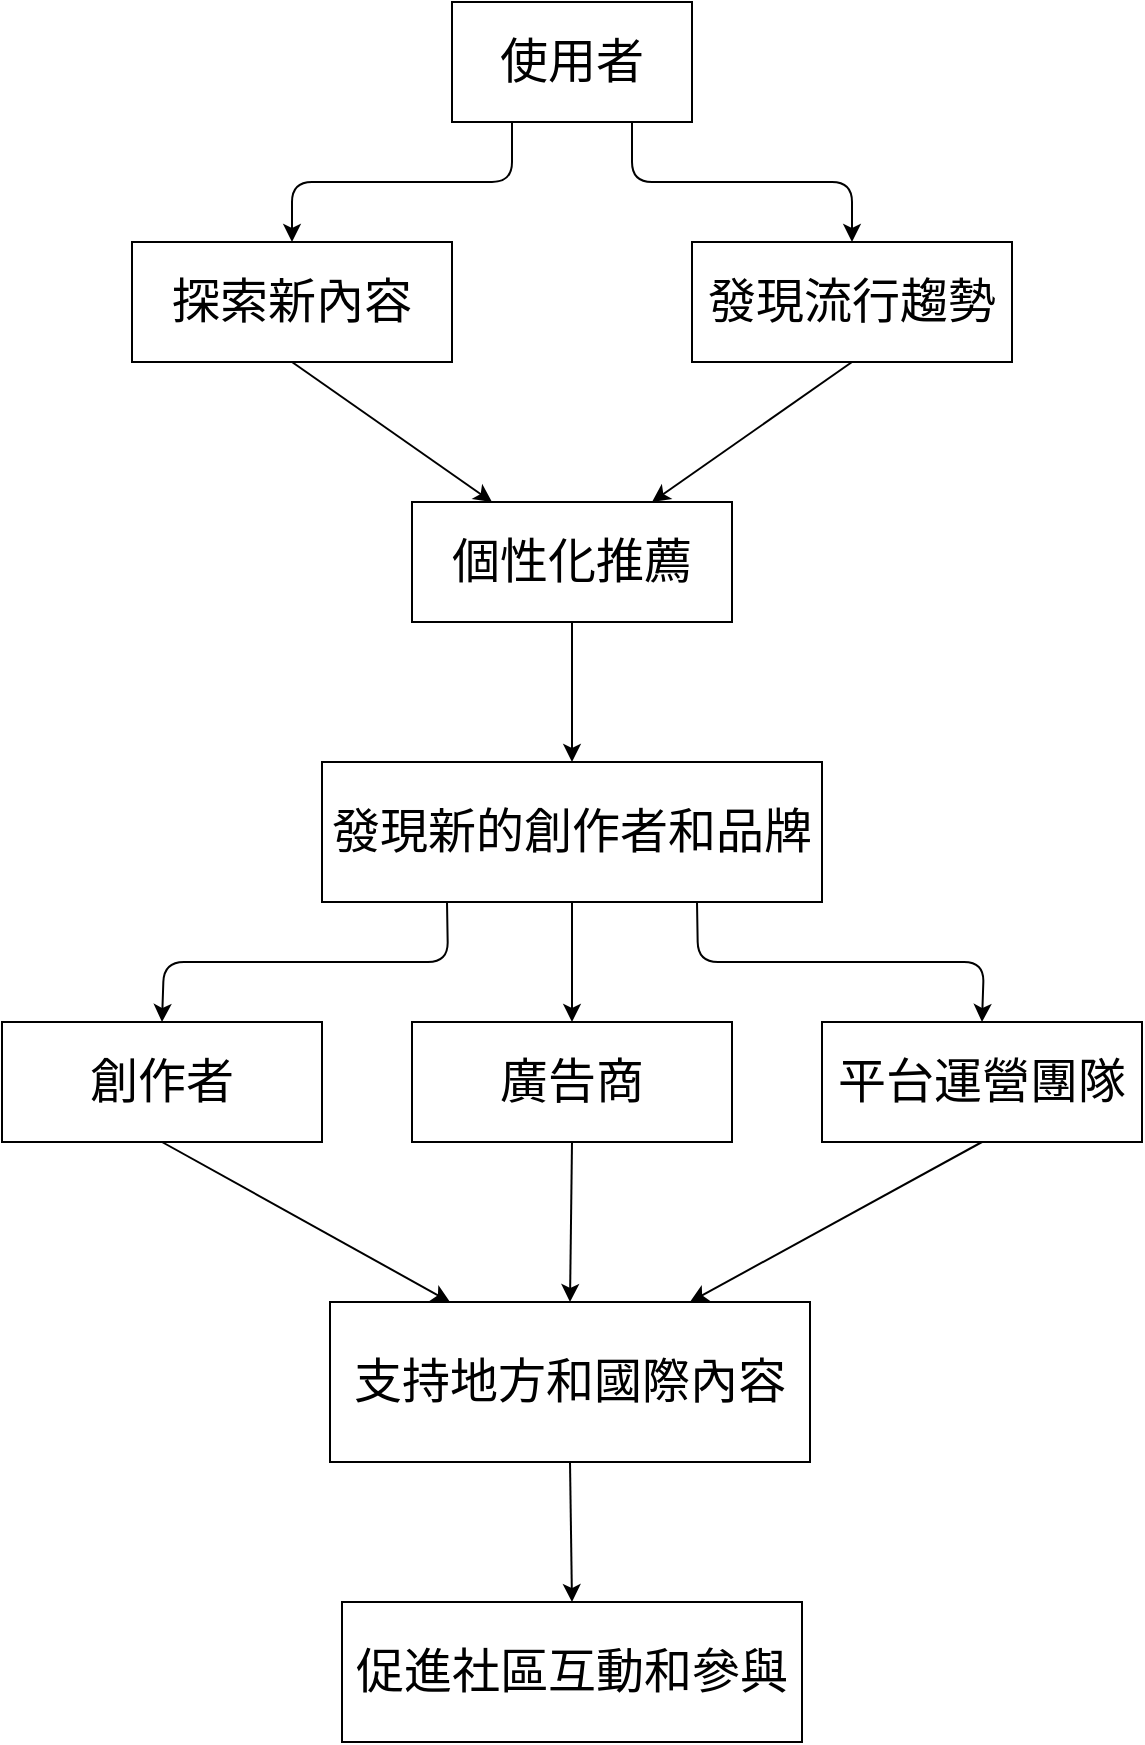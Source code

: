 <mxfile>
    <diagram id="CIZTGx4BCxuwT69_poFB" name="第1頁">
        <mxGraphModel dx="904" dy="551" grid="1" gridSize="10" guides="1" tooltips="1" connect="1" arrows="1" fold="1" page="1" pageScale="1" pageWidth="827" pageHeight="1169" math="0" shadow="0">
            <root>
                <mxCell id="0"/>
                <mxCell id="1" parent="0"/>
                <mxCell id="13" style="edgeStyle=none;html=1;exitX=0.25;exitY=1;exitDx=0;exitDy=0;entryX=0.5;entryY=0;entryDx=0;entryDy=0;fontSize=24;" edge="1" parent="1" source="2" target="3">
                    <mxGeometry relative="1" as="geometry">
                        <Array as="points">
                            <mxPoint x="384" y="120"/>
                            <mxPoint x="274" y="120"/>
                        </Array>
                    </mxGeometry>
                </mxCell>
                <mxCell id="14" style="edgeStyle=none;html=1;exitX=0.75;exitY=1;exitDx=0;exitDy=0;entryX=0.5;entryY=0;entryDx=0;entryDy=0;fontSize=24;" edge="1" parent="1" source="2" target="25">
                    <mxGeometry relative="1" as="geometry">
                        <mxPoint x="554" y="150" as="targetPoint"/>
                        <Array as="points">
                            <mxPoint x="444" y="120"/>
                            <mxPoint x="554" y="120"/>
                        </Array>
                    </mxGeometry>
                </mxCell>
                <mxCell id="2" value="&lt;font style=&quot;font-size: 24px;&quot;&gt;使用者&lt;/font&gt;" style="rounded=0;whiteSpace=wrap;html=1;strokeColor=#000000;" vertex="1" parent="1">
                    <mxGeometry x="354" y="30" width="120" height="60" as="geometry"/>
                </mxCell>
                <mxCell id="16" style="edgeStyle=none;html=1;exitX=0.5;exitY=1;exitDx=0;exitDy=0;entryX=0.25;entryY=0;entryDx=0;entryDy=0;fontSize=24;" edge="1" parent="1" source="3" target="5">
                    <mxGeometry relative="1" as="geometry"/>
                </mxCell>
                <mxCell id="3" value="&lt;font style=&quot;font-size: 24px;&quot;&gt;探索新內容&lt;/font&gt;" style="rounded=0;whiteSpace=wrap;html=1;strokeColor=#000000;" vertex="1" parent="1">
                    <mxGeometry x="194" y="150" width="160" height="60" as="geometry"/>
                </mxCell>
                <mxCell id="15" style="edgeStyle=none;html=1;exitX=0.5;exitY=1;exitDx=0;exitDy=0;entryX=0.75;entryY=0;entryDx=0;entryDy=0;fontSize=24;" edge="1" parent="1" source="25" target="5">
                    <mxGeometry relative="1" as="geometry">
                        <mxPoint x="554" y="210" as="sourcePoint"/>
                    </mxGeometry>
                </mxCell>
                <mxCell id="17" style="edgeStyle=none;html=1;exitX=0.5;exitY=1;exitDx=0;exitDy=0;entryX=0.5;entryY=0;entryDx=0;entryDy=0;fontSize=24;" edge="1" parent="1" source="5" target="11">
                    <mxGeometry relative="1" as="geometry"/>
                </mxCell>
                <mxCell id="5" value="&lt;span style=&quot;font-size: 24px; text-align: start;&quot;&gt;個性化推薦&lt;/span&gt;" style="rounded=0;whiteSpace=wrap;html=1;strokeColor=#000000;" vertex="1" parent="1">
                    <mxGeometry x="334" y="280" width="160" height="60" as="geometry"/>
                </mxCell>
                <mxCell id="24" style="edgeStyle=none;html=1;exitX=0.5;exitY=1;exitDx=0;exitDy=0;entryX=0.5;entryY=0;entryDx=0;entryDy=0;fontSize=24;" edge="1" parent="1" source="6" target="8">
                    <mxGeometry relative="1" as="geometry"/>
                </mxCell>
                <mxCell id="6" value="&lt;span style=&quot;font-size: 24px; text-align: start;&quot;&gt;支持地方和國際內容&lt;/span&gt;" style="rounded=0;whiteSpace=wrap;html=1;strokeColor=#000000;" vertex="1" parent="1">
                    <mxGeometry x="293" y="680" width="240" height="80" as="geometry"/>
                </mxCell>
                <mxCell id="21" style="edgeStyle=none;html=1;exitX=0.5;exitY=1;exitDx=0;exitDy=0;entryX=0.25;entryY=0;entryDx=0;entryDy=0;fontSize=24;" edge="1" parent="1" source="7" target="6">
                    <mxGeometry relative="1" as="geometry"/>
                </mxCell>
                <mxCell id="7" value="&lt;span style=&quot;text-align: start;&quot;&gt;&lt;font style=&quot;font-size: 24px;&quot;&gt;創作者&lt;/font&gt;&lt;/span&gt;" style="rounded=0;whiteSpace=wrap;html=1;strokeColor=#000000;" vertex="1" parent="1">
                    <mxGeometry x="129" y="540" width="160" height="60" as="geometry"/>
                </mxCell>
                <mxCell id="8" value="&lt;span style=&quot;text-align: start;&quot;&gt;&lt;font style=&quot;font-size: 24px;&quot;&gt;促進社區互動和參與&lt;/font&gt;&lt;/span&gt;" style="rounded=0;whiteSpace=wrap;html=1;strokeColor=#000000;" vertex="1" parent="1">
                    <mxGeometry x="299" y="830" width="230" height="70" as="geometry"/>
                </mxCell>
                <mxCell id="23" style="edgeStyle=none;html=1;exitX=0.5;exitY=1;exitDx=0;exitDy=0;entryX=0.75;entryY=0;entryDx=0;entryDy=0;fontSize=24;" edge="1" parent="1" source="27" target="6">
                    <mxGeometry relative="1" as="geometry">
                        <mxPoint x="619" y="600" as="sourcePoint"/>
                    </mxGeometry>
                </mxCell>
                <mxCell id="22" style="edgeStyle=none;html=1;exitX=0.5;exitY=1;exitDx=0;exitDy=0;entryX=0.5;entryY=0;entryDx=0;entryDy=0;fontSize=24;" edge="1" parent="1" source="26" target="6">
                    <mxGeometry relative="1" as="geometry">
                        <mxPoint x="414" y="600" as="sourcePoint"/>
                    </mxGeometry>
                </mxCell>
                <mxCell id="18" style="edgeStyle=none;html=1;exitX=0.25;exitY=1;exitDx=0;exitDy=0;entryX=0.5;entryY=0;entryDx=0;entryDy=0;fontSize=24;" edge="1" parent="1" source="11" target="7">
                    <mxGeometry relative="1" as="geometry">
                        <Array as="points">
                            <mxPoint x="352" y="510"/>
                            <mxPoint x="210" y="510"/>
                        </Array>
                    </mxGeometry>
                </mxCell>
                <mxCell id="19" style="edgeStyle=none;html=1;exitX=0.5;exitY=1;exitDx=0;exitDy=0;entryX=0.5;entryY=0;entryDx=0;entryDy=0;fontSize=24;" edge="1" parent="1" source="11" target="26">
                    <mxGeometry relative="1" as="geometry">
                        <mxPoint x="414" y="540" as="targetPoint"/>
                    </mxGeometry>
                </mxCell>
                <mxCell id="20" style="edgeStyle=none;html=1;exitX=0.75;exitY=1;exitDx=0;exitDy=0;entryX=0.5;entryY=0;entryDx=0;entryDy=0;fontSize=24;" edge="1" parent="1" source="11" target="27">
                    <mxGeometry relative="1" as="geometry">
                        <mxPoint x="619" y="540" as="targetPoint"/>
                        <Array as="points">
                            <mxPoint x="477" y="510"/>
                            <mxPoint x="620" y="510"/>
                        </Array>
                    </mxGeometry>
                </mxCell>
                <mxCell id="11" value="&lt;span style=&quot;font-size: 24px; text-align: start;&quot;&gt;發現新的創作者和品牌&lt;/span&gt;" style="rounded=0;whiteSpace=wrap;html=1;strokeColor=#000000;" vertex="1" parent="1">
                    <mxGeometry x="289" y="410" width="250" height="70" as="geometry"/>
                </mxCell>
                <mxCell id="25" value="&lt;font style=&quot;font-size: 24px;&quot;&gt;發現流行趨勢&lt;/font&gt;" style="rounded=0;whiteSpace=wrap;html=1;strokeColor=#000000;" vertex="1" parent="1">
                    <mxGeometry x="474" y="150" width="160" height="60" as="geometry"/>
                </mxCell>
                <mxCell id="26" value="&lt;span style=&quot;text-align: start;&quot;&gt;&lt;font style=&quot;font-size: 24px;&quot;&gt;廣告商&lt;/font&gt;&lt;/span&gt;" style="rounded=0;whiteSpace=wrap;html=1;strokeColor=#000000;" vertex="1" parent="1">
                    <mxGeometry x="334" y="540" width="160" height="60" as="geometry"/>
                </mxCell>
                <mxCell id="27" value="&lt;span style=&quot;text-align: start;&quot;&gt;&lt;font style=&quot;font-size: 24px;&quot;&gt;平台運營團隊&lt;/font&gt;&lt;/span&gt;" style="rounded=0;whiteSpace=wrap;html=1;strokeColor=#000000;" vertex="1" parent="1">
                    <mxGeometry x="539" y="540" width="160" height="60" as="geometry"/>
                </mxCell>
            </root>
        </mxGraphModel>
    </diagram>
</mxfile>